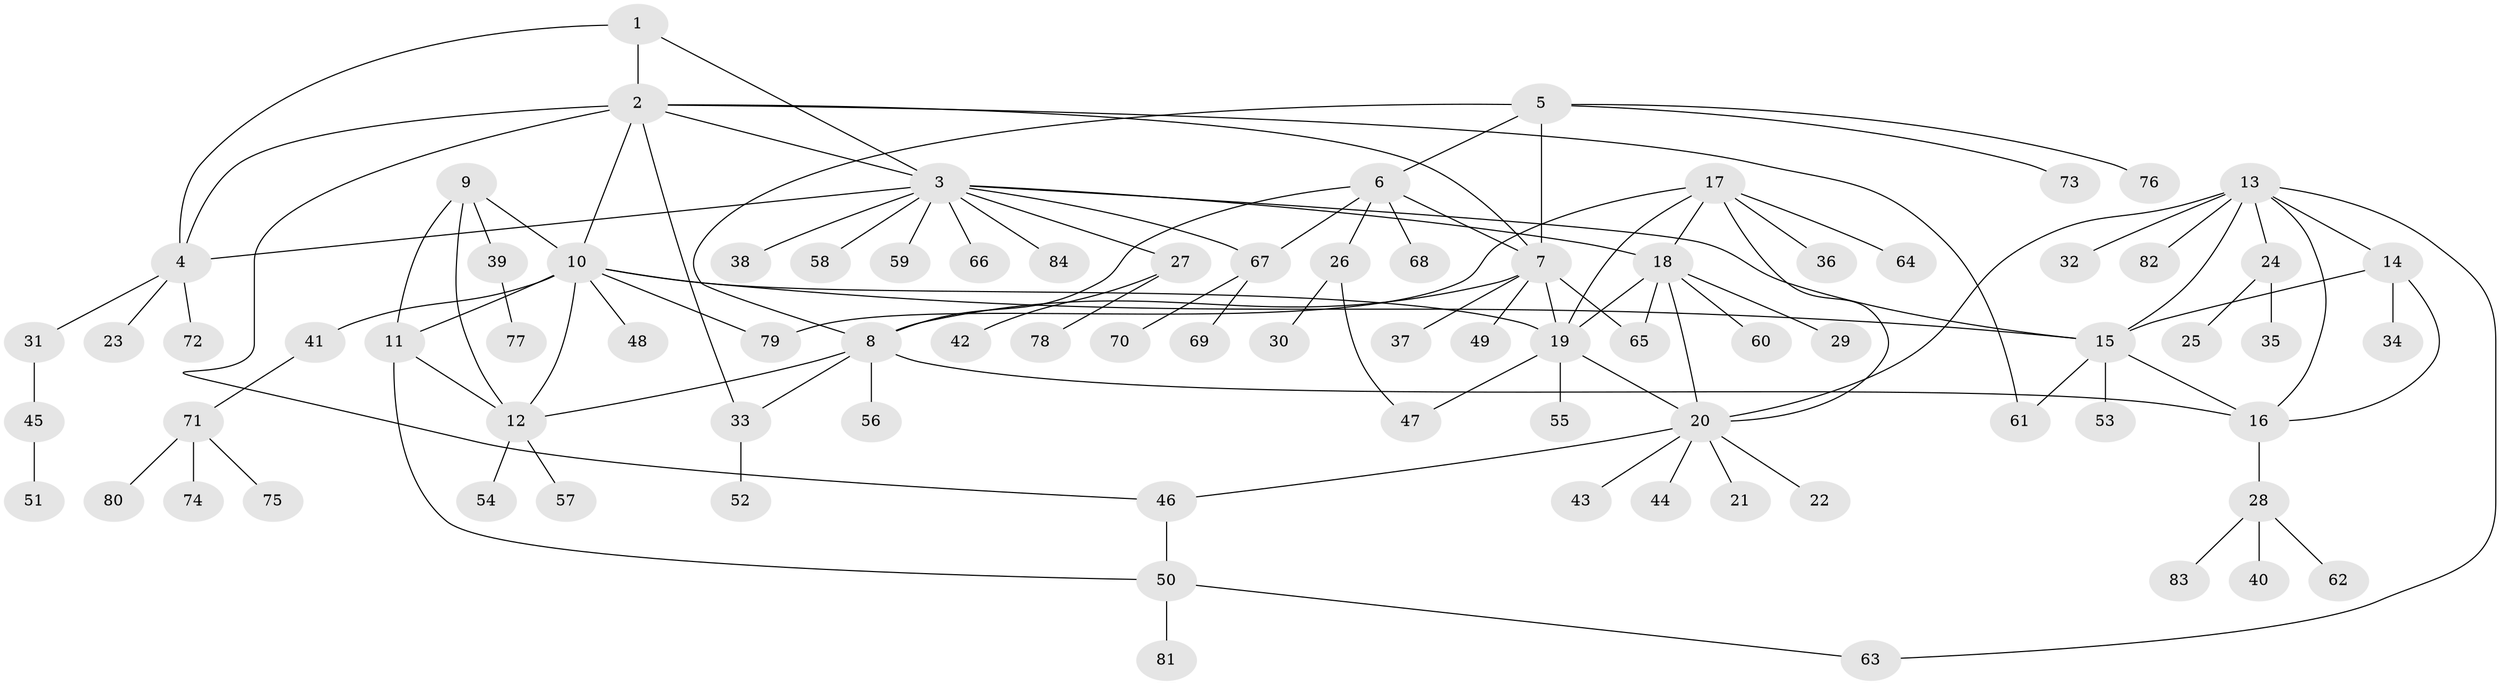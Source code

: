 // coarse degree distribution, {2: 0.14754098360655737, 10: 0.04918032786885246, 3: 0.13114754098360656, 7: 0.01639344262295082, 9: 0.03278688524590164, 4: 0.01639344262295082, 6: 0.04918032786885246, 5: 0.01639344262295082, 8: 0.01639344262295082, 1: 0.5245901639344263}
// Generated by graph-tools (version 1.1) at 2025/24/03/03/25 07:24:17]
// undirected, 84 vertices, 113 edges
graph export_dot {
graph [start="1"]
  node [color=gray90,style=filled];
  1;
  2;
  3;
  4;
  5;
  6;
  7;
  8;
  9;
  10;
  11;
  12;
  13;
  14;
  15;
  16;
  17;
  18;
  19;
  20;
  21;
  22;
  23;
  24;
  25;
  26;
  27;
  28;
  29;
  30;
  31;
  32;
  33;
  34;
  35;
  36;
  37;
  38;
  39;
  40;
  41;
  42;
  43;
  44;
  45;
  46;
  47;
  48;
  49;
  50;
  51;
  52;
  53;
  54;
  55;
  56;
  57;
  58;
  59;
  60;
  61;
  62;
  63;
  64;
  65;
  66;
  67;
  68;
  69;
  70;
  71;
  72;
  73;
  74;
  75;
  76;
  77;
  78;
  79;
  80;
  81;
  82;
  83;
  84;
  1 -- 2;
  1 -- 3;
  1 -- 4;
  2 -- 3;
  2 -- 4;
  2 -- 7;
  2 -- 10;
  2 -- 33;
  2 -- 46;
  2 -- 61;
  3 -- 4;
  3 -- 15;
  3 -- 18;
  3 -- 27;
  3 -- 38;
  3 -- 58;
  3 -- 59;
  3 -- 66;
  3 -- 67;
  3 -- 84;
  4 -- 23;
  4 -- 31;
  4 -- 72;
  5 -- 6;
  5 -- 7;
  5 -- 8;
  5 -- 73;
  5 -- 76;
  6 -- 7;
  6 -- 8;
  6 -- 26;
  6 -- 67;
  6 -- 68;
  7 -- 8;
  7 -- 19;
  7 -- 37;
  7 -- 49;
  7 -- 65;
  8 -- 12;
  8 -- 16;
  8 -- 33;
  8 -- 56;
  9 -- 10;
  9 -- 11;
  9 -- 12;
  9 -- 39;
  10 -- 11;
  10 -- 12;
  10 -- 15;
  10 -- 19;
  10 -- 41;
  10 -- 48;
  10 -- 79;
  11 -- 12;
  11 -- 50;
  12 -- 54;
  12 -- 57;
  13 -- 14;
  13 -- 15;
  13 -- 16;
  13 -- 20;
  13 -- 24;
  13 -- 32;
  13 -- 63;
  13 -- 82;
  14 -- 15;
  14 -- 16;
  14 -- 34;
  15 -- 16;
  15 -- 53;
  15 -- 61;
  16 -- 28;
  17 -- 18;
  17 -- 19;
  17 -- 20;
  17 -- 36;
  17 -- 64;
  17 -- 79;
  18 -- 19;
  18 -- 20;
  18 -- 29;
  18 -- 60;
  18 -- 65;
  19 -- 20;
  19 -- 47;
  19 -- 55;
  20 -- 21;
  20 -- 22;
  20 -- 43;
  20 -- 44;
  20 -- 46;
  24 -- 25;
  24 -- 35;
  26 -- 30;
  26 -- 47;
  27 -- 42;
  27 -- 78;
  28 -- 40;
  28 -- 62;
  28 -- 83;
  31 -- 45;
  33 -- 52;
  39 -- 77;
  41 -- 71;
  45 -- 51;
  46 -- 50;
  50 -- 63;
  50 -- 81;
  67 -- 69;
  67 -- 70;
  71 -- 74;
  71 -- 75;
  71 -- 80;
}
